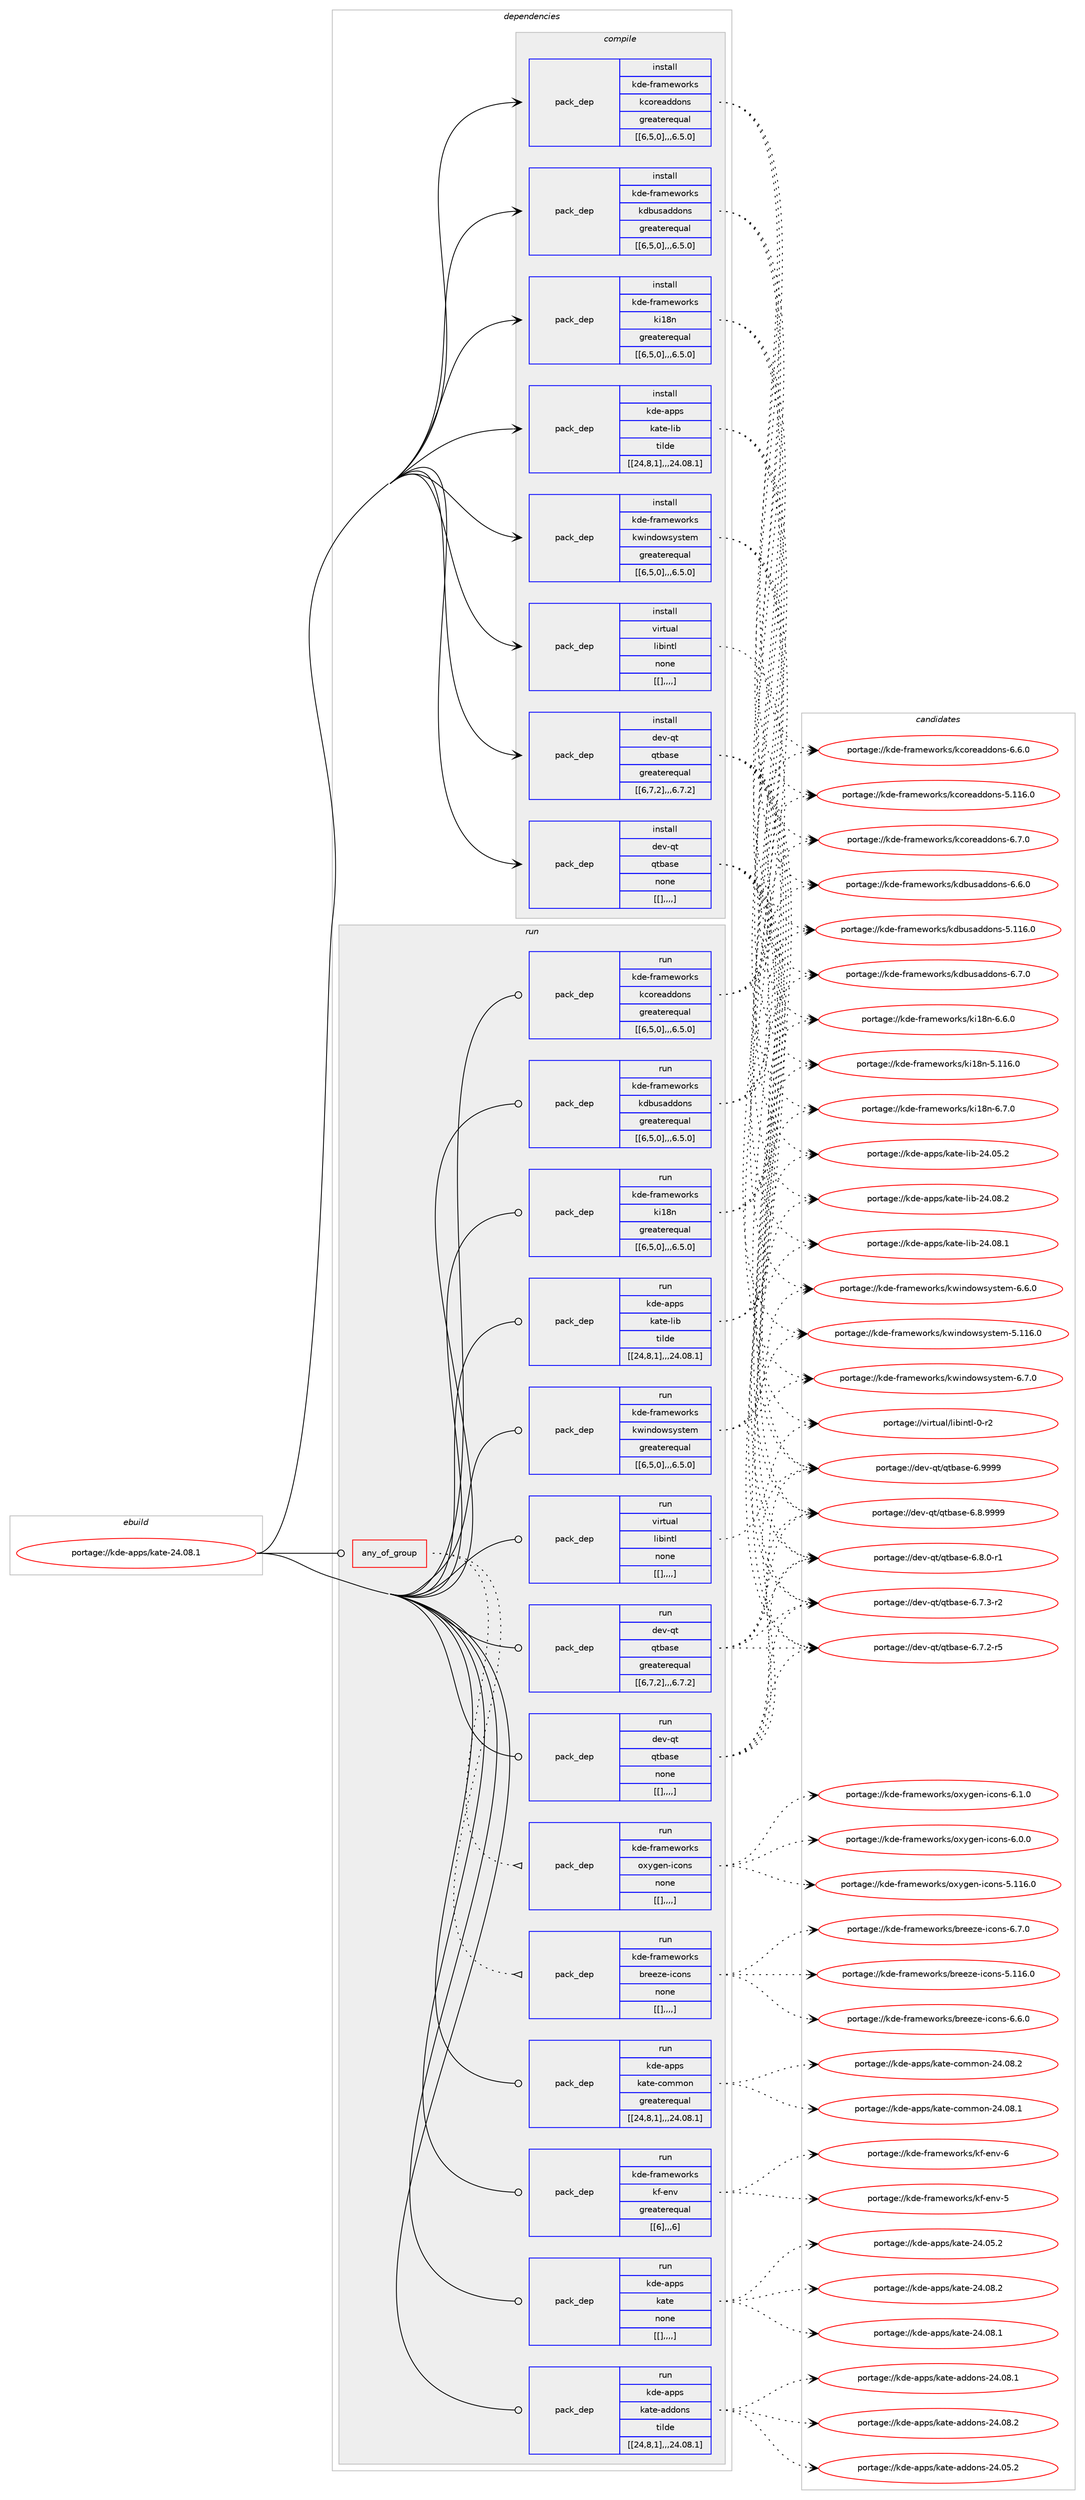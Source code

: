 digraph prolog {

# *************
# Graph options
# *************

newrank=true;
concentrate=true;
compound=true;
graph [rankdir=LR,fontname=Helvetica,fontsize=10,ranksep=1.5];#, ranksep=2.5, nodesep=0.2];
edge  [arrowhead=vee];
node  [fontname=Helvetica,fontsize=10];

# **********
# The ebuild
# **********

subgraph cluster_leftcol {
color=gray;
label=<<i>ebuild</i>>;
id [label="portage://kde-apps/kate-24.08.1", color=red, width=4, href="../kde-apps/kate-24.08.1.svg"];
}

# ****************
# The dependencies
# ****************

subgraph cluster_midcol {
color=gray;
label=<<i>dependencies</i>>;
subgraph cluster_compile {
fillcolor="#eeeeee";
style=filled;
label=<<i>compile</i>>;
subgraph pack189436 {
dependency263049 [label=<<TABLE BORDER="0" CELLBORDER="1" CELLSPACING="0" CELLPADDING="4" WIDTH="220"><TR><TD ROWSPAN="6" CELLPADDING="30">pack_dep</TD></TR><TR><TD WIDTH="110">install</TD></TR><TR><TD>dev-qt</TD></TR><TR><TD>qtbase</TD></TR><TR><TD>greaterequal</TD></TR><TR><TD>[[6,7,2],,,6.7.2]</TD></TR></TABLE>>, shape=none, color=blue];
}
id:e -> dependency263049:w [weight=20,style="solid",arrowhead="vee"];
subgraph pack189440 {
dependency263100 [label=<<TABLE BORDER="0" CELLBORDER="1" CELLSPACING="0" CELLPADDING="4" WIDTH="220"><TR><TD ROWSPAN="6" CELLPADDING="30">pack_dep</TD></TR><TR><TD WIDTH="110">install</TD></TR><TR><TD>dev-qt</TD></TR><TR><TD>qtbase</TD></TR><TR><TD>none</TD></TR><TR><TD>[[],,,,]</TD></TR></TABLE>>, shape=none, color=blue];
}
id:e -> dependency263100:w [weight=20,style="solid",arrowhead="vee"];
subgraph pack189494 {
dependency263170 [label=<<TABLE BORDER="0" CELLBORDER="1" CELLSPACING="0" CELLPADDING="4" WIDTH="220"><TR><TD ROWSPAN="6" CELLPADDING="30">pack_dep</TD></TR><TR><TD WIDTH="110">install</TD></TR><TR><TD>kde-apps</TD></TR><TR><TD>kate-lib</TD></TR><TR><TD>tilde</TD></TR><TR><TD>[[24,8,1],,,24.08.1]</TD></TR></TABLE>>, shape=none, color=blue];
}
id:e -> dependency263170:w [weight=20,style="solid",arrowhead="vee"];
subgraph pack189616 {
dependency263249 [label=<<TABLE BORDER="0" CELLBORDER="1" CELLSPACING="0" CELLPADDING="4" WIDTH="220"><TR><TD ROWSPAN="6" CELLPADDING="30">pack_dep</TD></TR><TR><TD WIDTH="110">install</TD></TR><TR><TD>kde-frameworks</TD></TR><TR><TD>kcoreaddons</TD></TR><TR><TD>greaterequal</TD></TR><TR><TD>[[6,5,0],,,6.5.0]</TD></TR></TABLE>>, shape=none, color=blue];
}
id:e -> dependency263249:w [weight=20,style="solid",arrowhead="vee"];
subgraph pack189639 {
dependency263299 [label=<<TABLE BORDER="0" CELLBORDER="1" CELLSPACING="0" CELLPADDING="4" WIDTH="220"><TR><TD ROWSPAN="6" CELLPADDING="30">pack_dep</TD></TR><TR><TD WIDTH="110">install</TD></TR><TR><TD>kde-frameworks</TD></TR><TR><TD>kdbusaddons</TD></TR><TR><TD>greaterequal</TD></TR><TR><TD>[[6,5,0],,,6.5.0]</TD></TR></TABLE>>, shape=none, color=blue];
}
id:e -> dependency263299:w [weight=20,style="solid",arrowhead="vee"];
subgraph pack189677 {
dependency263357 [label=<<TABLE BORDER="0" CELLBORDER="1" CELLSPACING="0" CELLPADDING="4" WIDTH="220"><TR><TD ROWSPAN="6" CELLPADDING="30">pack_dep</TD></TR><TR><TD WIDTH="110">install</TD></TR><TR><TD>kde-frameworks</TD></TR><TR><TD>ki18n</TD></TR><TR><TD>greaterequal</TD></TR><TR><TD>[[6,5,0],,,6.5.0]</TD></TR></TABLE>>, shape=none, color=blue];
}
id:e -> dependency263357:w [weight=20,style="solid",arrowhead="vee"];
subgraph pack189712 {
dependency263363 [label=<<TABLE BORDER="0" CELLBORDER="1" CELLSPACING="0" CELLPADDING="4" WIDTH="220"><TR><TD ROWSPAN="6" CELLPADDING="30">pack_dep</TD></TR><TR><TD WIDTH="110">install</TD></TR><TR><TD>kde-frameworks</TD></TR><TR><TD>kwindowsystem</TD></TR><TR><TD>greaterequal</TD></TR><TR><TD>[[6,5,0],,,6.5.0]</TD></TR></TABLE>>, shape=none, color=blue];
}
id:e -> dependency263363:w [weight=20,style="solid",arrowhead="vee"];
subgraph pack189735 {
dependency263426 [label=<<TABLE BORDER="0" CELLBORDER="1" CELLSPACING="0" CELLPADDING="4" WIDTH="220"><TR><TD ROWSPAN="6" CELLPADDING="30">pack_dep</TD></TR><TR><TD WIDTH="110">install</TD></TR><TR><TD>virtual</TD></TR><TR><TD>libintl</TD></TR><TR><TD>none</TD></TR><TR><TD>[[],,,,]</TD></TR></TABLE>>, shape=none, color=blue];
}
id:e -> dependency263426:w [weight=20,style="solid",arrowhead="vee"];
}
subgraph cluster_compileandrun {
fillcolor="#eeeeee";
style=filled;
label=<<i>compile and run</i>>;
}
subgraph cluster_run {
fillcolor="#eeeeee";
style=filled;
label=<<i>run</i>>;
subgraph any1674 {
dependency263436 [label=<<TABLE BORDER="0" CELLBORDER="1" CELLSPACING="0" CELLPADDING="4"><TR><TD CELLPADDING="10">any_of_group</TD></TR></TABLE>>, shape=none, color=red];subgraph pack189816 {
dependency263517 [label=<<TABLE BORDER="0" CELLBORDER="1" CELLSPACING="0" CELLPADDING="4" WIDTH="220"><TR><TD ROWSPAN="6" CELLPADDING="30">pack_dep</TD></TR><TR><TD WIDTH="110">run</TD></TR><TR><TD>kde-frameworks</TD></TR><TR><TD>breeze-icons</TD></TR><TR><TD>none</TD></TR><TR><TD>[[],,,,]</TD></TR></TABLE>>, shape=none, color=blue];
}
dependency263436:e -> dependency263517:w [weight=20,style="dotted",arrowhead="oinv"];
subgraph pack189849 {
dependency263587 [label=<<TABLE BORDER="0" CELLBORDER="1" CELLSPACING="0" CELLPADDING="4" WIDTH="220"><TR><TD ROWSPAN="6" CELLPADDING="30">pack_dep</TD></TR><TR><TD WIDTH="110">run</TD></TR><TR><TD>kde-frameworks</TD></TR><TR><TD>oxygen-icons</TD></TR><TR><TD>none</TD></TR><TR><TD>[[],,,,]</TD></TR></TABLE>>, shape=none, color=blue];
}
dependency263436:e -> dependency263587:w [weight=20,style="dotted",arrowhead="oinv"];
}
id:e -> dependency263436:w [weight=20,style="solid",arrowhead="odot"];
subgraph pack189935 {
dependency263674 [label=<<TABLE BORDER="0" CELLBORDER="1" CELLSPACING="0" CELLPADDING="4" WIDTH="220"><TR><TD ROWSPAN="6" CELLPADDING="30">pack_dep</TD></TR><TR><TD WIDTH="110">run</TD></TR><TR><TD>dev-qt</TD></TR><TR><TD>qtbase</TD></TR><TR><TD>greaterequal</TD></TR><TR><TD>[[6,7,2],,,6.7.2]</TD></TR></TABLE>>, shape=none, color=blue];
}
id:e -> dependency263674:w [weight=20,style="solid",arrowhead="odot"];
subgraph pack190007 {
dependency263715 [label=<<TABLE BORDER="0" CELLBORDER="1" CELLSPACING="0" CELLPADDING="4" WIDTH="220"><TR><TD ROWSPAN="6" CELLPADDING="30">pack_dep</TD></TR><TR><TD WIDTH="110">run</TD></TR><TR><TD>dev-qt</TD></TR><TR><TD>qtbase</TD></TR><TR><TD>none</TD></TR><TR><TD>[[],,,,]</TD></TR></TABLE>>, shape=none, color=blue];
}
id:e -> dependency263715:w [weight=20,style="solid",arrowhead="odot"];
subgraph pack190065 {
dependency263761 [label=<<TABLE BORDER="0" CELLBORDER="1" CELLSPACING="0" CELLPADDING="4" WIDTH="220"><TR><TD ROWSPAN="6" CELLPADDING="30">pack_dep</TD></TR><TR><TD WIDTH="110">run</TD></TR><TR><TD>kde-apps</TD></TR><TR><TD>kate-addons</TD></TR><TR><TD>tilde</TD></TR><TR><TD>[[24,8,1],,,24.08.1]</TD></TR></TABLE>>, shape=none, color=blue];
}
id:e -> dependency263761:w [weight=20,style="solid",arrowhead="odot"];
subgraph pack190086 {
dependency263803 [label=<<TABLE BORDER="0" CELLBORDER="1" CELLSPACING="0" CELLPADDING="4" WIDTH="220"><TR><TD ROWSPAN="6" CELLPADDING="30">pack_dep</TD></TR><TR><TD WIDTH="110">run</TD></TR><TR><TD>kde-apps</TD></TR><TR><TD>kate-common</TD></TR><TR><TD>greaterequal</TD></TR><TR><TD>[[24,8,1],,,24.08.1]</TD></TR></TABLE>>, shape=none, color=blue];
}
id:e -> dependency263803:w [weight=20,style="solid",arrowhead="odot"];
subgraph pack190106 {
dependency263841 [label=<<TABLE BORDER="0" CELLBORDER="1" CELLSPACING="0" CELLPADDING="4" WIDTH="220"><TR><TD ROWSPAN="6" CELLPADDING="30">pack_dep</TD></TR><TR><TD WIDTH="110">run</TD></TR><TR><TD>kde-apps</TD></TR><TR><TD>kate-lib</TD></TR><TR><TD>tilde</TD></TR><TR><TD>[[24,8,1],,,24.08.1]</TD></TR></TABLE>>, shape=none, color=blue];
}
id:e -> dependency263841:w [weight=20,style="solid",arrowhead="odot"];
subgraph pack190136 {
dependency263858 [label=<<TABLE BORDER="0" CELLBORDER="1" CELLSPACING="0" CELLPADDING="4" WIDTH="220"><TR><TD ROWSPAN="6" CELLPADDING="30">pack_dep</TD></TR><TR><TD WIDTH="110">run</TD></TR><TR><TD>kde-frameworks</TD></TR><TR><TD>kcoreaddons</TD></TR><TR><TD>greaterequal</TD></TR><TR><TD>[[6,5,0],,,6.5.0]</TD></TR></TABLE>>, shape=none, color=blue];
}
id:e -> dependency263858:w [weight=20,style="solid",arrowhead="odot"];
subgraph pack190166 {
dependency263879 [label=<<TABLE BORDER="0" CELLBORDER="1" CELLSPACING="0" CELLPADDING="4" WIDTH="220"><TR><TD ROWSPAN="6" CELLPADDING="30">pack_dep</TD></TR><TR><TD WIDTH="110">run</TD></TR><TR><TD>kde-frameworks</TD></TR><TR><TD>kdbusaddons</TD></TR><TR><TD>greaterequal</TD></TR><TR><TD>[[6,5,0],,,6.5.0]</TD></TR></TABLE>>, shape=none, color=blue];
}
id:e -> dependency263879:w [weight=20,style="solid",arrowhead="odot"];
subgraph pack190172 {
dependency263899 [label=<<TABLE BORDER="0" CELLBORDER="1" CELLSPACING="0" CELLPADDING="4" WIDTH="220"><TR><TD ROWSPAN="6" CELLPADDING="30">pack_dep</TD></TR><TR><TD WIDTH="110">run</TD></TR><TR><TD>kde-frameworks</TD></TR><TR><TD>kf-env</TD></TR><TR><TD>greaterequal</TD></TR><TR><TD>[[6],,,6]</TD></TR></TABLE>>, shape=none, color=blue];
}
id:e -> dependency263899:w [weight=20,style="solid",arrowhead="odot"];
subgraph pack190192 {
dependency263940 [label=<<TABLE BORDER="0" CELLBORDER="1" CELLSPACING="0" CELLPADDING="4" WIDTH="220"><TR><TD ROWSPAN="6" CELLPADDING="30">pack_dep</TD></TR><TR><TD WIDTH="110">run</TD></TR><TR><TD>kde-frameworks</TD></TR><TR><TD>ki18n</TD></TR><TR><TD>greaterequal</TD></TR><TR><TD>[[6,5,0],,,6.5.0]</TD></TR></TABLE>>, shape=none, color=blue];
}
id:e -> dependency263940:w [weight=20,style="solid",arrowhead="odot"];
subgraph pack190248 {
dependency264002 [label=<<TABLE BORDER="0" CELLBORDER="1" CELLSPACING="0" CELLPADDING="4" WIDTH="220"><TR><TD ROWSPAN="6" CELLPADDING="30">pack_dep</TD></TR><TR><TD WIDTH="110">run</TD></TR><TR><TD>kde-frameworks</TD></TR><TR><TD>kwindowsystem</TD></TR><TR><TD>greaterequal</TD></TR><TR><TD>[[6,5,0],,,6.5.0]</TD></TR></TABLE>>, shape=none, color=blue];
}
id:e -> dependency264002:w [weight=20,style="solid",arrowhead="odot"];
subgraph pack190298 {
dependency264041 [label=<<TABLE BORDER="0" CELLBORDER="1" CELLSPACING="0" CELLPADDING="4" WIDTH="220"><TR><TD ROWSPAN="6" CELLPADDING="30">pack_dep</TD></TR><TR><TD WIDTH="110">run</TD></TR><TR><TD>virtual</TD></TR><TR><TD>libintl</TD></TR><TR><TD>none</TD></TR><TR><TD>[[],,,,]</TD></TR></TABLE>>, shape=none, color=blue];
}
id:e -> dependency264041:w [weight=20,style="solid",arrowhead="odot"];
subgraph pack190330 {
dependency264053 [label=<<TABLE BORDER="0" CELLBORDER="1" CELLSPACING="0" CELLPADDING="4" WIDTH="220"><TR><TD ROWSPAN="6" CELLPADDING="30">pack_dep</TD></TR><TR><TD WIDTH="110">run</TD></TR><TR><TD>kde-apps</TD></TR><TR><TD>kate</TD></TR><TR><TD>none</TD></TR><TR><TD>[[],,,,]</TD></TR></TABLE>>, shape=none, color=blue];
}
id:e -> dependency264053:w [weight=20,style="solid",arrowhead="odot"];
}
}

# **************
# The candidates
# **************

subgraph cluster_choices {
rank=same;
color=gray;
label=<<i>candidates</i>>;

subgraph choice188547 {
color=black;
nodesep=1;
choice1001011184511311647113116989711510145544657575757 [label="portage://dev-qt/qtbase-6.9999", color=red, width=4,href="../dev-qt/qtbase-6.9999.svg"];
choice10010111845113116471131169897115101455446564657575757 [label="portage://dev-qt/qtbase-6.8.9999", color=red, width=4,href="../dev-qt/qtbase-6.8.9999.svg"];
choice100101118451131164711311698971151014554465646484511449 [label="portage://dev-qt/qtbase-6.8.0-r1", color=red, width=4,href="../dev-qt/qtbase-6.8.0-r1.svg"];
choice100101118451131164711311698971151014554465546514511450 [label="portage://dev-qt/qtbase-6.7.3-r2", color=red, width=4,href="../dev-qt/qtbase-6.7.3-r2.svg"];
choice100101118451131164711311698971151014554465546504511453 [label="portage://dev-qt/qtbase-6.7.2-r5", color=red, width=4,href="../dev-qt/qtbase-6.7.2-r5.svg"];
dependency263049:e -> choice1001011184511311647113116989711510145544657575757:w [style=dotted,weight="100"];
dependency263049:e -> choice10010111845113116471131169897115101455446564657575757:w [style=dotted,weight="100"];
dependency263049:e -> choice100101118451131164711311698971151014554465646484511449:w [style=dotted,weight="100"];
dependency263049:e -> choice100101118451131164711311698971151014554465546514511450:w [style=dotted,weight="100"];
dependency263049:e -> choice100101118451131164711311698971151014554465546504511453:w [style=dotted,weight="100"];
}
subgraph choice188605 {
color=black;
nodesep=1;
choice1001011184511311647113116989711510145544657575757 [label="portage://dev-qt/qtbase-6.9999", color=red, width=4,href="../dev-qt/qtbase-6.9999.svg"];
choice10010111845113116471131169897115101455446564657575757 [label="portage://dev-qt/qtbase-6.8.9999", color=red, width=4,href="../dev-qt/qtbase-6.8.9999.svg"];
choice100101118451131164711311698971151014554465646484511449 [label="portage://dev-qt/qtbase-6.8.0-r1", color=red, width=4,href="../dev-qt/qtbase-6.8.0-r1.svg"];
choice100101118451131164711311698971151014554465546514511450 [label="portage://dev-qt/qtbase-6.7.3-r2", color=red, width=4,href="../dev-qt/qtbase-6.7.3-r2.svg"];
choice100101118451131164711311698971151014554465546504511453 [label="portage://dev-qt/qtbase-6.7.2-r5", color=red, width=4,href="../dev-qt/qtbase-6.7.2-r5.svg"];
dependency263100:e -> choice1001011184511311647113116989711510145544657575757:w [style=dotted,weight="100"];
dependency263100:e -> choice10010111845113116471131169897115101455446564657575757:w [style=dotted,weight="100"];
dependency263100:e -> choice100101118451131164711311698971151014554465646484511449:w [style=dotted,weight="100"];
dependency263100:e -> choice100101118451131164711311698971151014554465546514511450:w [style=dotted,weight="100"];
dependency263100:e -> choice100101118451131164711311698971151014554465546504511453:w [style=dotted,weight="100"];
}
subgraph choice188639 {
color=black;
nodesep=1;
choice1071001014597112112115471079711610145108105984550524648564650 [label="portage://kde-apps/kate-lib-24.08.2", color=red, width=4,href="../kde-apps/kate-lib-24.08.2.svg"];
choice1071001014597112112115471079711610145108105984550524648564649 [label="portage://kde-apps/kate-lib-24.08.1", color=red, width=4,href="../kde-apps/kate-lib-24.08.1.svg"];
choice1071001014597112112115471079711610145108105984550524648534650 [label="portage://kde-apps/kate-lib-24.05.2", color=red, width=4,href="../kde-apps/kate-lib-24.05.2.svg"];
dependency263170:e -> choice1071001014597112112115471079711610145108105984550524648564650:w [style=dotted,weight="100"];
dependency263170:e -> choice1071001014597112112115471079711610145108105984550524648564649:w [style=dotted,weight="100"];
dependency263170:e -> choice1071001014597112112115471079711610145108105984550524648534650:w [style=dotted,weight="100"];
}
subgraph choice188643 {
color=black;
nodesep=1;
choice1071001014510211497109101119111114107115471079911111410197100100111110115455446554648 [label="portage://kde-frameworks/kcoreaddons-6.7.0", color=red, width=4,href="../kde-frameworks/kcoreaddons-6.7.0.svg"];
choice1071001014510211497109101119111114107115471079911111410197100100111110115455446544648 [label="portage://kde-frameworks/kcoreaddons-6.6.0", color=red, width=4,href="../kde-frameworks/kcoreaddons-6.6.0.svg"];
choice10710010145102114971091011191111141071154710799111114101971001001111101154553464949544648 [label="portage://kde-frameworks/kcoreaddons-5.116.0", color=red, width=4,href="../kde-frameworks/kcoreaddons-5.116.0.svg"];
dependency263249:e -> choice1071001014510211497109101119111114107115471079911111410197100100111110115455446554648:w [style=dotted,weight="100"];
dependency263249:e -> choice1071001014510211497109101119111114107115471079911111410197100100111110115455446544648:w [style=dotted,weight="100"];
dependency263249:e -> choice10710010145102114971091011191111141071154710799111114101971001001111101154553464949544648:w [style=dotted,weight="100"];
}
subgraph choice188654 {
color=black;
nodesep=1;
choice1071001014510211497109101119111114107115471071009811711597100100111110115455446554648 [label="portage://kde-frameworks/kdbusaddons-6.7.0", color=red, width=4,href="../kde-frameworks/kdbusaddons-6.7.0.svg"];
choice1071001014510211497109101119111114107115471071009811711597100100111110115455446544648 [label="portage://kde-frameworks/kdbusaddons-6.6.0", color=red, width=4,href="../kde-frameworks/kdbusaddons-6.6.0.svg"];
choice10710010145102114971091011191111141071154710710098117115971001001111101154553464949544648 [label="portage://kde-frameworks/kdbusaddons-5.116.0", color=red, width=4,href="../kde-frameworks/kdbusaddons-5.116.0.svg"];
dependency263299:e -> choice1071001014510211497109101119111114107115471071009811711597100100111110115455446554648:w [style=dotted,weight="100"];
dependency263299:e -> choice1071001014510211497109101119111114107115471071009811711597100100111110115455446544648:w [style=dotted,weight="100"];
dependency263299:e -> choice10710010145102114971091011191111141071154710710098117115971001001111101154553464949544648:w [style=dotted,weight="100"];
}
subgraph choice188784 {
color=black;
nodesep=1;
choice1071001014510211497109101119111114107115471071054956110455446554648 [label="portage://kde-frameworks/ki18n-6.7.0", color=red, width=4,href="../kde-frameworks/ki18n-6.7.0.svg"];
choice1071001014510211497109101119111114107115471071054956110455446544648 [label="portage://kde-frameworks/ki18n-6.6.0", color=red, width=4,href="../kde-frameworks/ki18n-6.6.0.svg"];
choice10710010145102114971091011191111141071154710710549561104553464949544648 [label="portage://kde-frameworks/ki18n-5.116.0", color=red, width=4,href="../kde-frameworks/ki18n-5.116.0.svg"];
dependency263357:e -> choice1071001014510211497109101119111114107115471071054956110455446554648:w [style=dotted,weight="100"];
dependency263357:e -> choice1071001014510211497109101119111114107115471071054956110455446544648:w [style=dotted,weight="100"];
dependency263357:e -> choice10710010145102114971091011191111141071154710710549561104553464949544648:w [style=dotted,weight="100"];
}
subgraph choice188800 {
color=black;
nodesep=1;
choice107100101451021149710910111911111410711547107119105110100111119115121115116101109455446554648 [label="portage://kde-frameworks/kwindowsystem-6.7.0", color=red, width=4,href="../kde-frameworks/kwindowsystem-6.7.0.svg"];
choice107100101451021149710910111911111410711547107119105110100111119115121115116101109455446544648 [label="portage://kde-frameworks/kwindowsystem-6.6.0", color=red, width=4,href="../kde-frameworks/kwindowsystem-6.6.0.svg"];
choice1071001014510211497109101119111114107115471071191051101001111191151211151161011094553464949544648 [label="portage://kde-frameworks/kwindowsystem-5.116.0", color=red, width=4,href="../kde-frameworks/kwindowsystem-5.116.0.svg"];
dependency263363:e -> choice107100101451021149710910111911111410711547107119105110100111119115121115116101109455446554648:w [style=dotted,weight="100"];
dependency263363:e -> choice107100101451021149710910111911111410711547107119105110100111119115121115116101109455446544648:w [style=dotted,weight="100"];
dependency263363:e -> choice1071001014510211497109101119111114107115471071191051101001111191151211151161011094553464949544648:w [style=dotted,weight="100"];
}
subgraph choice188809 {
color=black;
nodesep=1;
choice11810511411611797108471081059810511011610845484511450 [label="portage://virtual/libintl-0-r2", color=red, width=4,href="../virtual/libintl-0-r2.svg"];
dependency263426:e -> choice11810511411611797108471081059810511011610845484511450:w [style=dotted,weight="100"];
}
subgraph choice188850 {
color=black;
nodesep=1;
choice107100101451021149710910111911111410711547981141011011221014510599111110115455446554648 [label="portage://kde-frameworks/breeze-icons-6.7.0", color=red, width=4,href="../kde-frameworks/breeze-icons-6.7.0.svg"];
choice107100101451021149710910111911111410711547981141011011221014510599111110115455446544648 [label="portage://kde-frameworks/breeze-icons-6.6.0", color=red, width=4,href="../kde-frameworks/breeze-icons-6.6.0.svg"];
choice1071001014510211497109101119111114107115479811410110112210145105991111101154553464949544648 [label="portage://kde-frameworks/breeze-icons-5.116.0", color=red, width=4,href="../kde-frameworks/breeze-icons-5.116.0.svg"];
dependency263517:e -> choice107100101451021149710910111911111410711547981141011011221014510599111110115455446554648:w [style=dotted,weight="100"];
dependency263517:e -> choice107100101451021149710910111911111410711547981141011011221014510599111110115455446544648:w [style=dotted,weight="100"];
dependency263517:e -> choice1071001014510211497109101119111114107115479811410110112210145105991111101154553464949544648:w [style=dotted,weight="100"];
}
subgraph choice188878 {
color=black;
nodesep=1;
choice1071001014510211497109101119111114107115471111201211031011104510599111110115455446494648 [label="portage://kde-frameworks/oxygen-icons-6.1.0", color=red, width=4,href="../kde-frameworks/oxygen-icons-6.1.0.svg"];
choice1071001014510211497109101119111114107115471111201211031011104510599111110115455446484648 [label="portage://kde-frameworks/oxygen-icons-6.0.0", color=red, width=4,href="../kde-frameworks/oxygen-icons-6.0.0.svg"];
choice10710010145102114971091011191111141071154711112012110310111045105991111101154553464949544648 [label="portage://kde-frameworks/oxygen-icons-5.116.0", color=red, width=4,href="../kde-frameworks/oxygen-icons-5.116.0.svg"];
dependency263587:e -> choice1071001014510211497109101119111114107115471111201211031011104510599111110115455446494648:w [style=dotted,weight="100"];
dependency263587:e -> choice1071001014510211497109101119111114107115471111201211031011104510599111110115455446484648:w [style=dotted,weight="100"];
dependency263587:e -> choice10710010145102114971091011191111141071154711112012110310111045105991111101154553464949544648:w [style=dotted,weight="100"];
}
subgraph choice188890 {
color=black;
nodesep=1;
choice1001011184511311647113116989711510145544657575757 [label="portage://dev-qt/qtbase-6.9999", color=red, width=4,href="../dev-qt/qtbase-6.9999.svg"];
choice10010111845113116471131169897115101455446564657575757 [label="portage://dev-qt/qtbase-6.8.9999", color=red, width=4,href="../dev-qt/qtbase-6.8.9999.svg"];
choice100101118451131164711311698971151014554465646484511449 [label="portage://dev-qt/qtbase-6.8.0-r1", color=red, width=4,href="../dev-qt/qtbase-6.8.0-r1.svg"];
choice100101118451131164711311698971151014554465546514511450 [label="portage://dev-qt/qtbase-6.7.3-r2", color=red, width=4,href="../dev-qt/qtbase-6.7.3-r2.svg"];
choice100101118451131164711311698971151014554465546504511453 [label="portage://dev-qt/qtbase-6.7.2-r5", color=red, width=4,href="../dev-qt/qtbase-6.7.2-r5.svg"];
dependency263674:e -> choice1001011184511311647113116989711510145544657575757:w [style=dotted,weight="100"];
dependency263674:e -> choice10010111845113116471131169897115101455446564657575757:w [style=dotted,weight="100"];
dependency263674:e -> choice100101118451131164711311698971151014554465646484511449:w [style=dotted,weight="100"];
dependency263674:e -> choice100101118451131164711311698971151014554465546514511450:w [style=dotted,weight="100"];
dependency263674:e -> choice100101118451131164711311698971151014554465546504511453:w [style=dotted,weight="100"];
}
subgraph choice188924 {
color=black;
nodesep=1;
choice1001011184511311647113116989711510145544657575757 [label="portage://dev-qt/qtbase-6.9999", color=red, width=4,href="../dev-qt/qtbase-6.9999.svg"];
choice10010111845113116471131169897115101455446564657575757 [label="portage://dev-qt/qtbase-6.8.9999", color=red, width=4,href="../dev-qt/qtbase-6.8.9999.svg"];
choice100101118451131164711311698971151014554465646484511449 [label="portage://dev-qt/qtbase-6.8.0-r1", color=red, width=4,href="../dev-qt/qtbase-6.8.0-r1.svg"];
choice100101118451131164711311698971151014554465546514511450 [label="portage://dev-qt/qtbase-6.7.3-r2", color=red, width=4,href="../dev-qt/qtbase-6.7.3-r2.svg"];
choice100101118451131164711311698971151014554465546504511453 [label="portage://dev-qt/qtbase-6.7.2-r5", color=red, width=4,href="../dev-qt/qtbase-6.7.2-r5.svg"];
dependency263715:e -> choice1001011184511311647113116989711510145544657575757:w [style=dotted,weight="100"];
dependency263715:e -> choice10010111845113116471131169897115101455446564657575757:w [style=dotted,weight="100"];
dependency263715:e -> choice100101118451131164711311698971151014554465646484511449:w [style=dotted,weight="100"];
dependency263715:e -> choice100101118451131164711311698971151014554465546514511450:w [style=dotted,weight="100"];
dependency263715:e -> choice100101118451131164711311698971151014554465546504511453:w [style=dotted,weight="100"];
}
subgraph choice188937 {
color=black;
nodesep=1;
choice1071001014597112112115471079711610145971001001111101154550524648564650 [label="portage://kde-apps/kate-addons-24.08.2", color=red, width=4,href="../kde-apps/kate-addons-24.08.2.svg"];
choice1071001014597112112115471079711610145971001001111101154550524648564649 [label="portage://kde-apps/kate-addons-24.08.1", color=red, width=4,href="../kde-apps/kate-addons-24.08.1.svg"];
choice1071001014597112112115471079711610145971001001111101154550524648534650 [label="portage://kde-apps/kate-addons-24.05.2", color=red, width=4,href="../kde-apps/kate-addons-24.05.2.svg"];
dependency263761:e -> choice1071001014597112112115471079711610145971001001111101154550524648564650:w [style=dotted,weight="100"];
dependency263761:e -> choice1071001014597112112115471079711610145971001001111101154550524648564649:w [style=dotted,weight="100"];
dependency263761:e -> choice1071001014597112112115471079711610145971001001111101154550524648534650:w [style=dotted,weight="100"];
}
subgraph choice188943 {
color=black;
nodesep=1;
choice1071001014597112112115471079711610145991111091091111104550524648564650 [label="portage://kde-apps/kate-common-24.08.2", color=red, width=4,href="../kde-apps/kate-common-24.08.2.svg"];
choice1071001014597112112115471079711610145991111091091111104550524648564649 [label="portage://kde-apps/kate-common-24.08.1", color=red, width=4,href="../kde-apps/kate-common-24.08.1.svg"];
dependency263803:e -> choice1071001014597112112115471079711610145991111091091111104550524648564650:w [style=dotted,weight="100"];
dependency263803:e -> choice1071001014597112112115471079711610145991111091091111104550524648564649:w [style=dotted,weight="100"];
}
subgraph choice188948 {
color=black;
nodesep=1;
choice1071001014597112112115471079711610145108105984550524648564650 [label="portage://kde-apps/kate-lib-24.08.2", color=red, width=4,href="../kde-apps/kate-lib-24.08.2.svg"];
choice1071001014597112112115471079711610145108105984550524648564649 [label="portage://kde-apps/kate-lib-24.08.1", color=red, width=4,href="../kde-apps/kate-lib-24.08.1.svg"];
choice1071001014597112112115471079711610145108105984550524648534650 [label="portage://kde-apps/kate-lib-24.05.2", color=red, width=4,href="../kde-apps/kate-lib-24.05.2.svg"];
dependency263841:e -> choice1071001014597112112115471079711610145108105984550524648564650:w [style=dotted,weight="100"];
dependency263841:e -> choice1071001014597112112115471079711610145108105984550524648564649:w [style=dotted,weight="100"];
dependency263841:e -> choice1071001014597112112115471079711610145108105984550524648534650:w [style=dotted,weight="100"];
}
subgraph choice188975 {
color=black;
nodesep=1;
choice1071001014510211497109101119111114107115471079911111410197100100111110115455446554648 [label="portage://kde-frameworks/kcoreaddons-6.7.0", color=red, width=4,href="../kde-frameworks/kcoreaddons-6.7.0.svg"];
choice1071001014510211497109101119111114107115471079911111410197100100111110115455446544648 [label="portage://kde-frameworks/kcoreaddons-6.6.0", color=red, width=4,href="../kde-frameworks/kcoreaddons-6.6.0.svg"];
choice10710010145102114971091011191111141071154710799111114101971001001111101154553464949544648 [label="portage://kde-frameworks/kcoreaddons-5.116.0", color=red, width=4,href="../kde-frameworks/kcoreaddons-5.116.0.svg"];
dependency263858:e -> choice1071001014510211497109101119111114107115471079911111410197100100111110115455446554648:w [style=dotted,weight="100"];
dependency263858:e -> choice1071001014510211497109101119111114107115471079911111410197100100111110115455446544648:w [style=dotted,weight="100"];
dependency263858:e -> choice10710010145102114971091011191111141071154710799111114101971001001111101154553464949544648:w [style=dotted,weight="100"];
}
subgraph choice189004 {
color=black;
nodesep=1;
choice1071001014510211497109101119111114107115471071009811711597100100111110115455446554648 [label="portage://kde-frameworks/kdbusaddons-6.7.0", color=red, width=4,href="../kde-frameworks/kdbusaddons-6.7.0.svg"];
choice1071001014510211497109101119111114107115471071009811711597100100111110115455446544648 [label="portage://kde-frameworks/kdbusaddons-6.6.0", color=red, width=4,href="../kde-frameworks/kdbusaddons-6.6.0.svg"];
choice10710010145102114971091011191111141071154710710098117115971001001111101154553464949544648 [label="portage://kde-frameworks/kdbusaddons-5.116.0", color=red, width=4,href="../kde-frameworks/kdbusaddons-5.116.0.svg"];
dependency263879:e -> choice1071001014510211497109101119111114107115471071009811711597100100111110115455446554648:w [style=dotted,weight="100"];
dependency263879:e -> choice1071001014510211497109101119111114107115471071009811711597100100111110115455446544648:w [style=dotted,weight="100"];
dependency263879:e -> choice10710010145102114971091011191111141071154710710098117115971001001111101154553464949544648:w [style=dotted,weight="100"];
}
subgraph choice189015 {
color=black;
nodesep=1;
choice107100101451021149710910111911111410711547107102451011101184554 [label="portage://kde-frameworks/kf-env-6", color=red, width=4,href="../kde-frameworks/kf-env-6.svg"];
choice107100101451021149710910111911111410711547107102451011101184553 [label="portage://kde-frameworks/kf-env-5", color=red, width=4,href="../kde-frameworks/kf-env-5.svg"];
dependency263899:e -> choice107100101451021149710910111911111410711547107102451011101184554:w [style=dotted,weight="100"];
dependency263899:e -> choice107100101451021149710910111911111410711547107102451011101184553:w [style=dotted,weight="100"];
}
subgraph choice189045 {
color=black;
nodesep=1;
choice1071001014510211497109101119111114107115471071054956110455446554648 [label="portage://kde-frameworks/ki18n-6.7.0", color=red, width=4,href="../kde-frameworks/ki18n-6.7.0.svg"];
choice1071001014510211497109101119111114107115471071054956110455446544648 [label="portage://kde-frameworks/ki18n-6.6.0", color=red, width=4,href="../kde-frameworks/ki18n-6.6.0.svg"];
choice10710010145102114971091011191111141071154710710549561104553464949544648 [label="portage://kde-frameworks/ki18n-5.116.0", color=red, width=4,href="../kde-frameworks/ki18n-5.116.0.svg"];
dependency263940:e -> choice1071001014510211497109101119111114107115471071054956110455446554648:w [style=dotted,weight="100"];
dependency263940:e -> choice1071001014510211497109101119111114107115471071054956110455446544648:w [style=dotted,weight="100"];
dependency263940:e -> choice10710010145102114971091011191111141071154710710549561104553464949544648:w [style=dotted,weight="100"];
}
subgraph choice189050 {
color=black;
nodesep=1;
choice107100101451021149710910111911111410711547107119105110100111119115121115116101109455446554648 [label="portage://kde-frameworks/kwindowsystem-6.7.0", color=red, width=4,href="../kde-frameworks/kwindowsystem-6.7.0.svg"];
choice107100101451021149710910111911111410711547107119105110100111119115121115116101109455446544648 [label="portage://kde-frameworks/kwindowsystem-6.6.0", color=red, width=4,href="../kde-frameworks/kwindowsystem-6.6.0.svg"];
choice1071001014510211497109101119111114107115471071191051101001111191151211151161011094553464949544648 [label="portage://kde-frameworks/kwindowsystem-5.116.0", color=red, width=4,href="../kde-frameworks/kwindowsystem-5.116.0.svg"];
dependency264002:e -> choice107100101451021149710910111911111410711547107119105110100111119115121115116101109455446554648:w [style=dotted,weight="100"];
dependency264002:e -> choice107100101451021149710910111911111410711547107119105110100111119115121115116101109455446544648:w [style=dotted,weight="100"];
dependency264002:e -> choice1071001014510211497109101119111114107115471071191051101001111191151211151161011094553464949544648:w [style=dotted,weight="100"];
}
subgraph choice189081 {
color=black;
nodesep=1;
choice11810511411611797108471081059810511011610845484511450 [label="portage://virtual/libintl-0-r2", color=red, width=4,href="../virtual/libintl-0-r2.svg"];
dependency264041:e -> choice11810511411611797108471081059810511011610845484511450:w [style=dotted,weight="100"];
}
subgraph choice189138 {
color=black;
nodesep=1;
choice107100101459711211211547107971161014550524648564650 [label="portage://kde-apps/kate-24.08.2", color=red, width=4,href="../kde-apps/kate-24.08.2.svg"];
choice107100101459711211211547107971161014550524648564649 [label="portage://kde-apps/kate-24.08.1", color=red, width=4,href="../kde-apps/kate-24.08.1.svg"];
choice107100101459711211211547107971161014550524648534650 [label="portage://kde-apps/kate-24.05.2", color=red, width=4,href="../kde-apps/kate-24.05.2.svg"];
dependency264053:e -> choice107100101459711211211547107971161014550524648564650:w [style=dotted,weight="100"];
dependency264053:e -> choice107100101459711211211547107971161014550524648564649:w [style=dotted,weight="100"];
dependency264053:e -> choice107100101459711211211547107971161014550524648534650:w [style=dotted,weight="100"];
}
}

}
